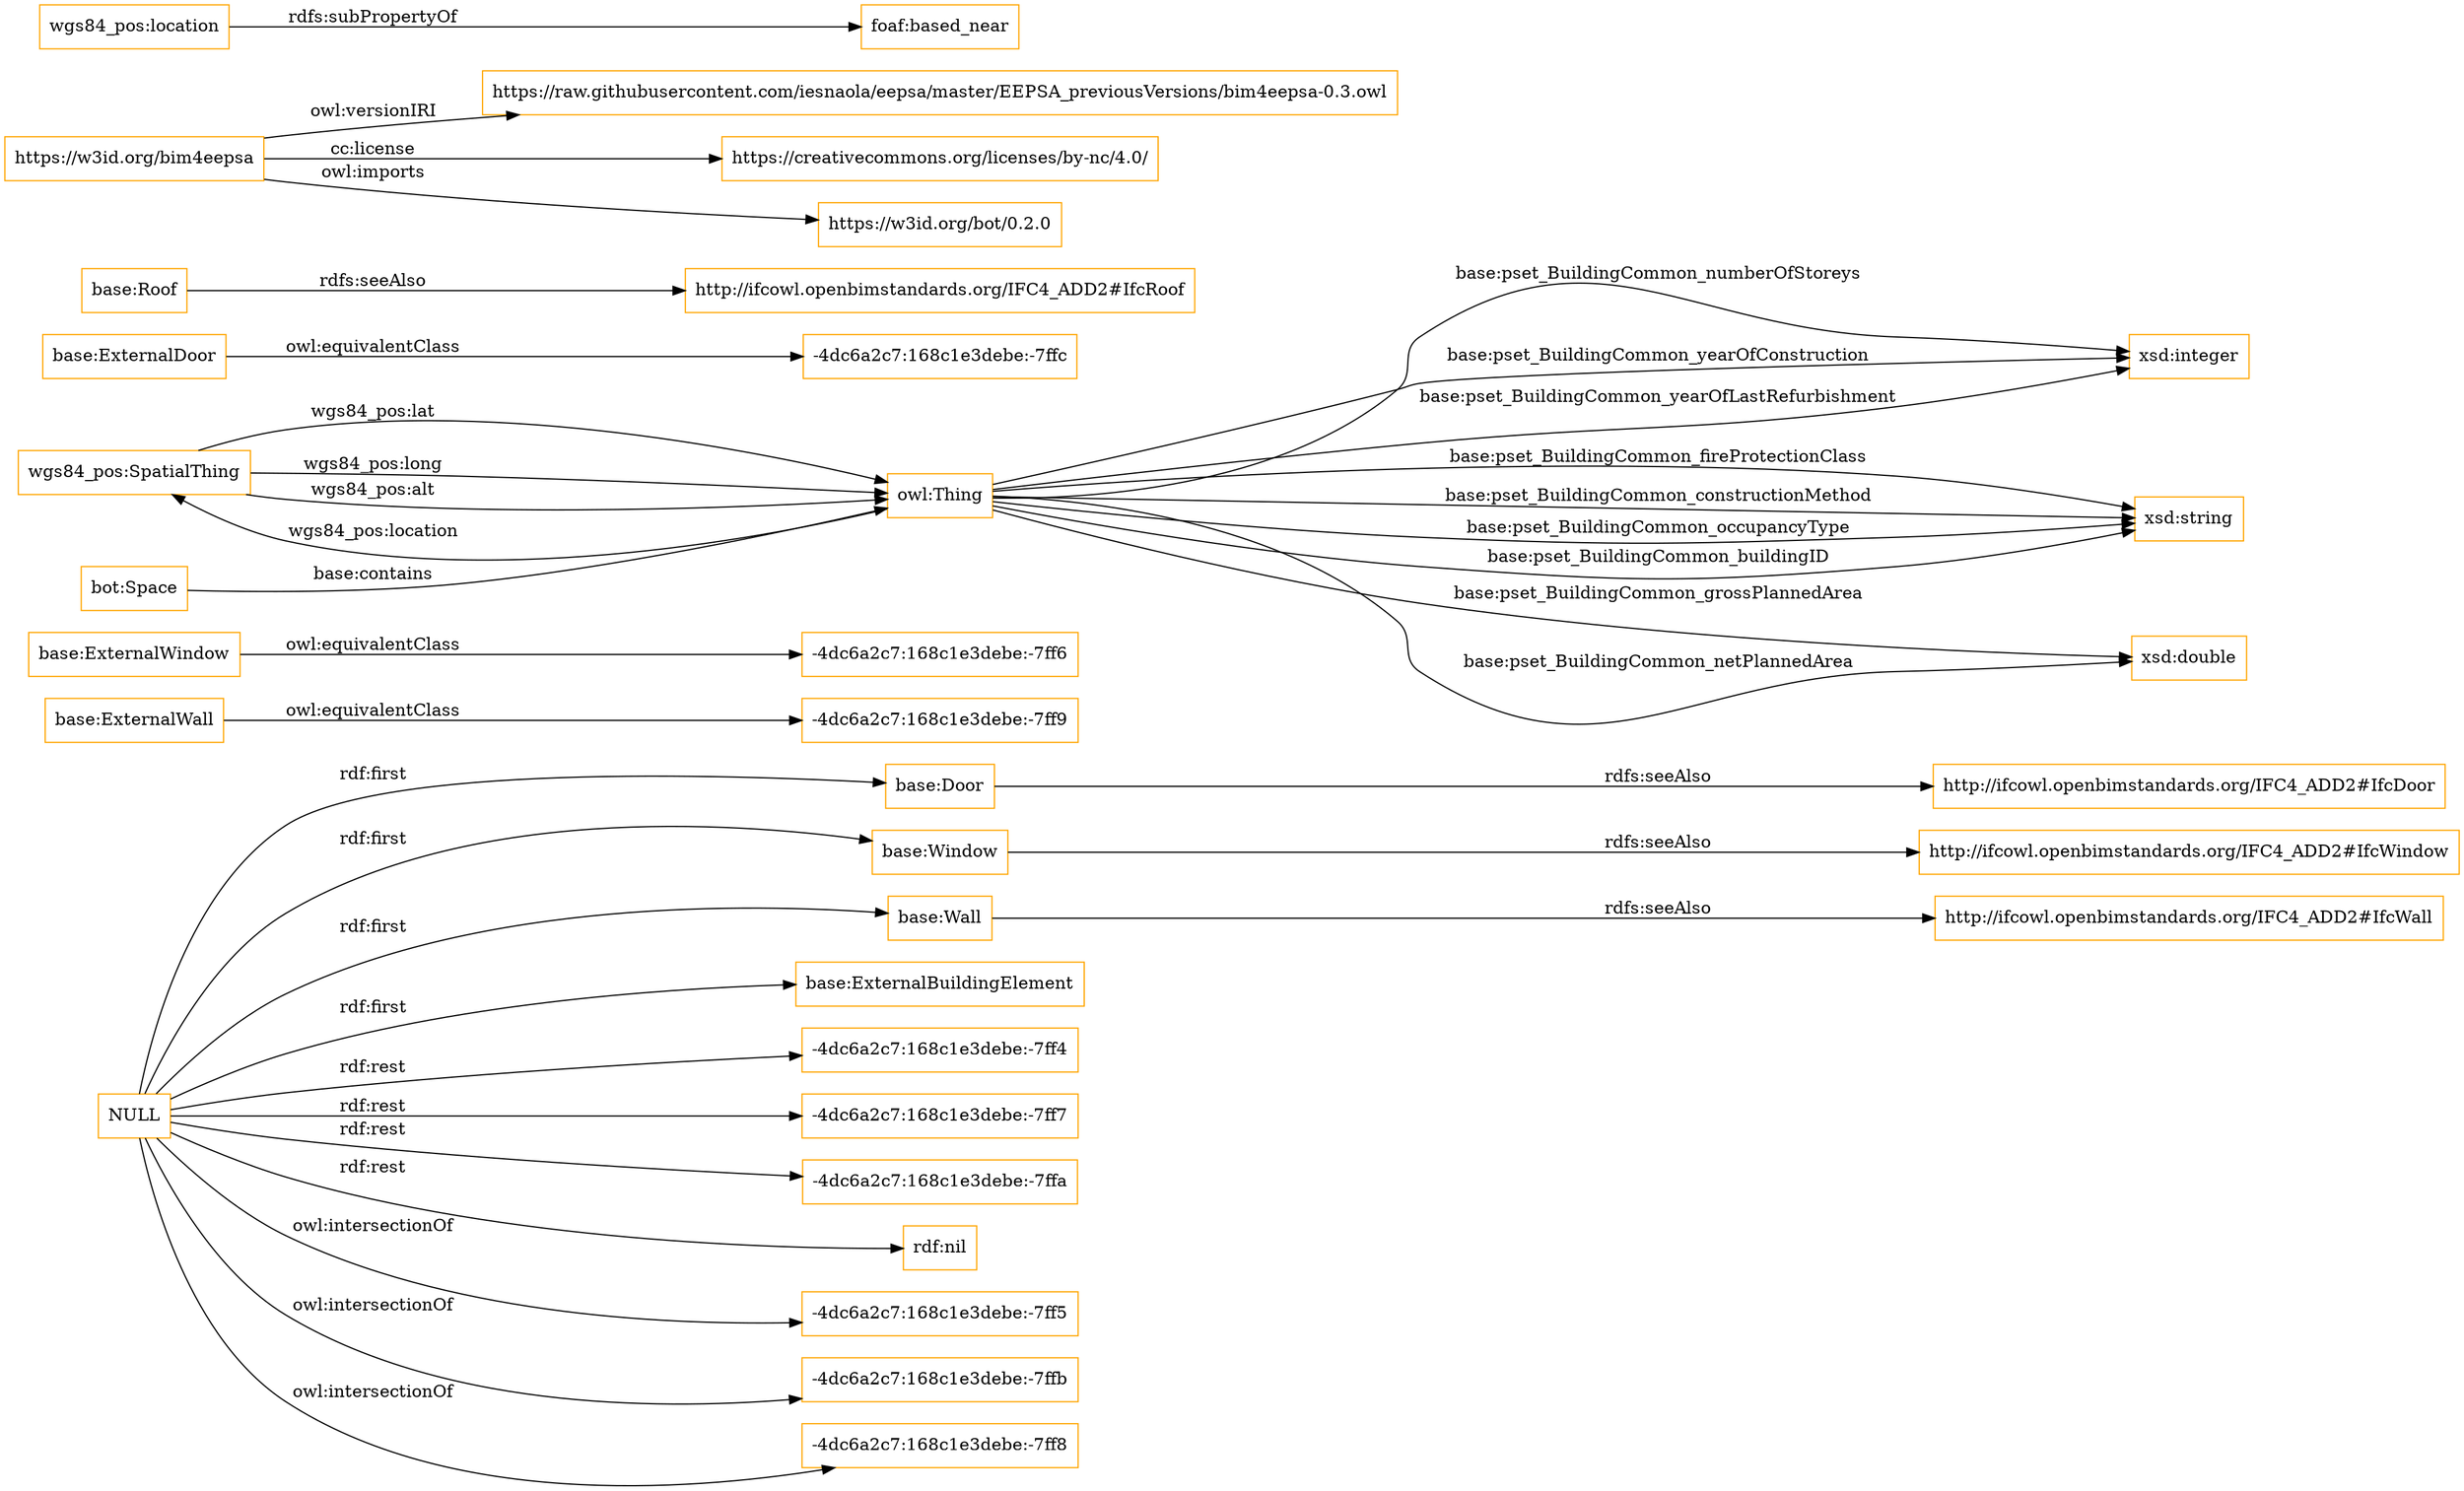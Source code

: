 digraph ar2dtool_diagram { 
rankdir=LR;
size="1501"
node [shape = rectangle, color="orange"]; "base:Door" "base:ExternalWall" "-4dc6a2c7:168c1e3debe:-7ff9" "-4dc6a2c7:168c1e3debe:-7ff6" "base:ExternalWindow" "wgs84_pos:SpatialThing" "bot:Space" "base:Window" "base:Wall" "base:ExternalDoor" "-4dc6a2c7:168c1e3debe:-7ffc" "base:Roof" "base:ExternalBuildingElement" ; /*classes style*/
	"NULL" -> "base:Window" [ label = "rdf:first" ];
	"NULL" -> "base:ExternalBuildingElement" [ label = "rdf:first" ];
	"NULL" -> "-4dc6a2c7:168c1e3debe:-7ff4" [ label = "rdf:rest" ];
	"NULL" -> "base:Wall" [ label = "rdf:first" ];
	"NULL" -> "base:Door" [ label = "rdf:first" ];
	"NULL" -> "-4dc6a2c7:168c1e3debe:-7ff7" [ label = "rdf:rest" ];
	"NULL" -> "-4dc6a2c7:168c1e3debe:-7ffa" [ label = "rdf:rest" ];
	"NULL" -> "rdf:nil" [ label = "rdf:rest" ];
	"NULL" -> "-4dc6a2c7:168c1e3debe:-7ff5" [ label = "owl:intersectionOf" ];
	"NULL" -> "-4dc6a2c7:168c1e3debe:-7ffb" [ label = "owl:intersectionOf" ];
	"NULL" -> "-4dc6a2c7:168c1e3debe:-7ff8" [ label = "owl:intersectionOf" ];
	"base:Roof" -> "http://ifcowl.openbimstandards.org/IFC4_ADD2#IfcRoof" [ label = "rdfs:seeAlso" ];
	"base:Window" -> "http://ifcowl.openbimstandards.org/IFC4_ADD2#IfcWindow" [ label = "rdfs:seeAlso" ];
	"base:ExternalWindow" -> "-4dc6a2c7:168c1e3debe:-7ff6" [ label = "owl:equivalentClass" ];
	"base:Wall" -> "http://ifcowl.openbimstandards.org/IFC4_ADD2#IfcWall" [ label = "rdfs:seeAlso" ];
	"base:Door" -> "http://ifcowl.openbimstandards.org/IFC4_ADD2#IfcDoor" [ label = "rdfs:seeAlso" ];
	"https://w3id.org/bim4eepsa" -> "https://raw.githubusercontent.com/iesnaola/eepsa/master/EEPSA_previousVersions/bim4eepsa-0.3.owl" [ label = "owl:versionIRI" ];
	"https://w3id.org/bim4eepsa" -> "https://creativecommons.org/licenses/by-nc/4.0/" [ label = "cc:license" ];
	"https://w3id.org/bim4eepsa" -> "https://w3id.org/bot/0.2.0" [ label = "owl:imports" ];
	"wgs84_pos:location" -> "foaf:based_near" [ label = "rdfs:subPropertyOf" ];
	"base:ExternalWall" -> "-4dc6a2c7:168c1e3debe:-7ff9" [ label = "owl:equivalentClass" ];
	"base:ExternalDoor" -> "-4dc6a2c7:168c1e3debe:-7ffc" [ label = "owl:equivalentClass" ];
	"owl:Thing" -> "wgs84_pos:SpatialThing" [ label = "wgs84_pos:location" ];
	"wgs84_pos:SpatialThing" -> "owl:Thing" [ label = "wgs84_pos:lat" ];
	"owl:Thing" -> "xsd:integer" [ label = "base:pset_BuildingCommon_numberOfStoreys" ];
	"owl:Thing" -> "xsd:string" [ label = "base:pset_BuildingCommon_fireProtectionClass" ];
	"owl:Thing" -> "xsd:string" [ label = "base:pset_BuildingCommon_constructionMethod" ];
	"wgs84_pos:SpatialThing" -> "owl:Thing" [ label = "wgs84_pos:long" ];
	"owl:Thing" -> "xsd:string" [ label = "base:pset_BuildingCommon_occupancyType" ];
	"bot:Space" -> "owl:Thing" [ label = "base:contains" ];
	"owl:Thing" -> "xsd:integer" [ label = "base:pset_BuildingCommon_yearOfConstruction" ];
	"owl:Thing" -> "xsd:string" [ label = "base:pset_BuildingCommon_buildingID" ];
	"wgs84_pos:SpatialThing" -> "owl:Thing" [ label = "wgs84_pos:alt" ];
	"owl:Thing" -> "xsd:integer" [ label = "base:pset_BuildingCommon_yearOfLastRefurbishment" ];
	"owl:Thing" -> "xsd:double" [ label = "base:pset_BuildingCommon_grossPlannedArea" ];
	"owl:Thing" -> "xsd:double" [ label = "base:pset_BuildingCommon_netPlannedArea" ];

}
